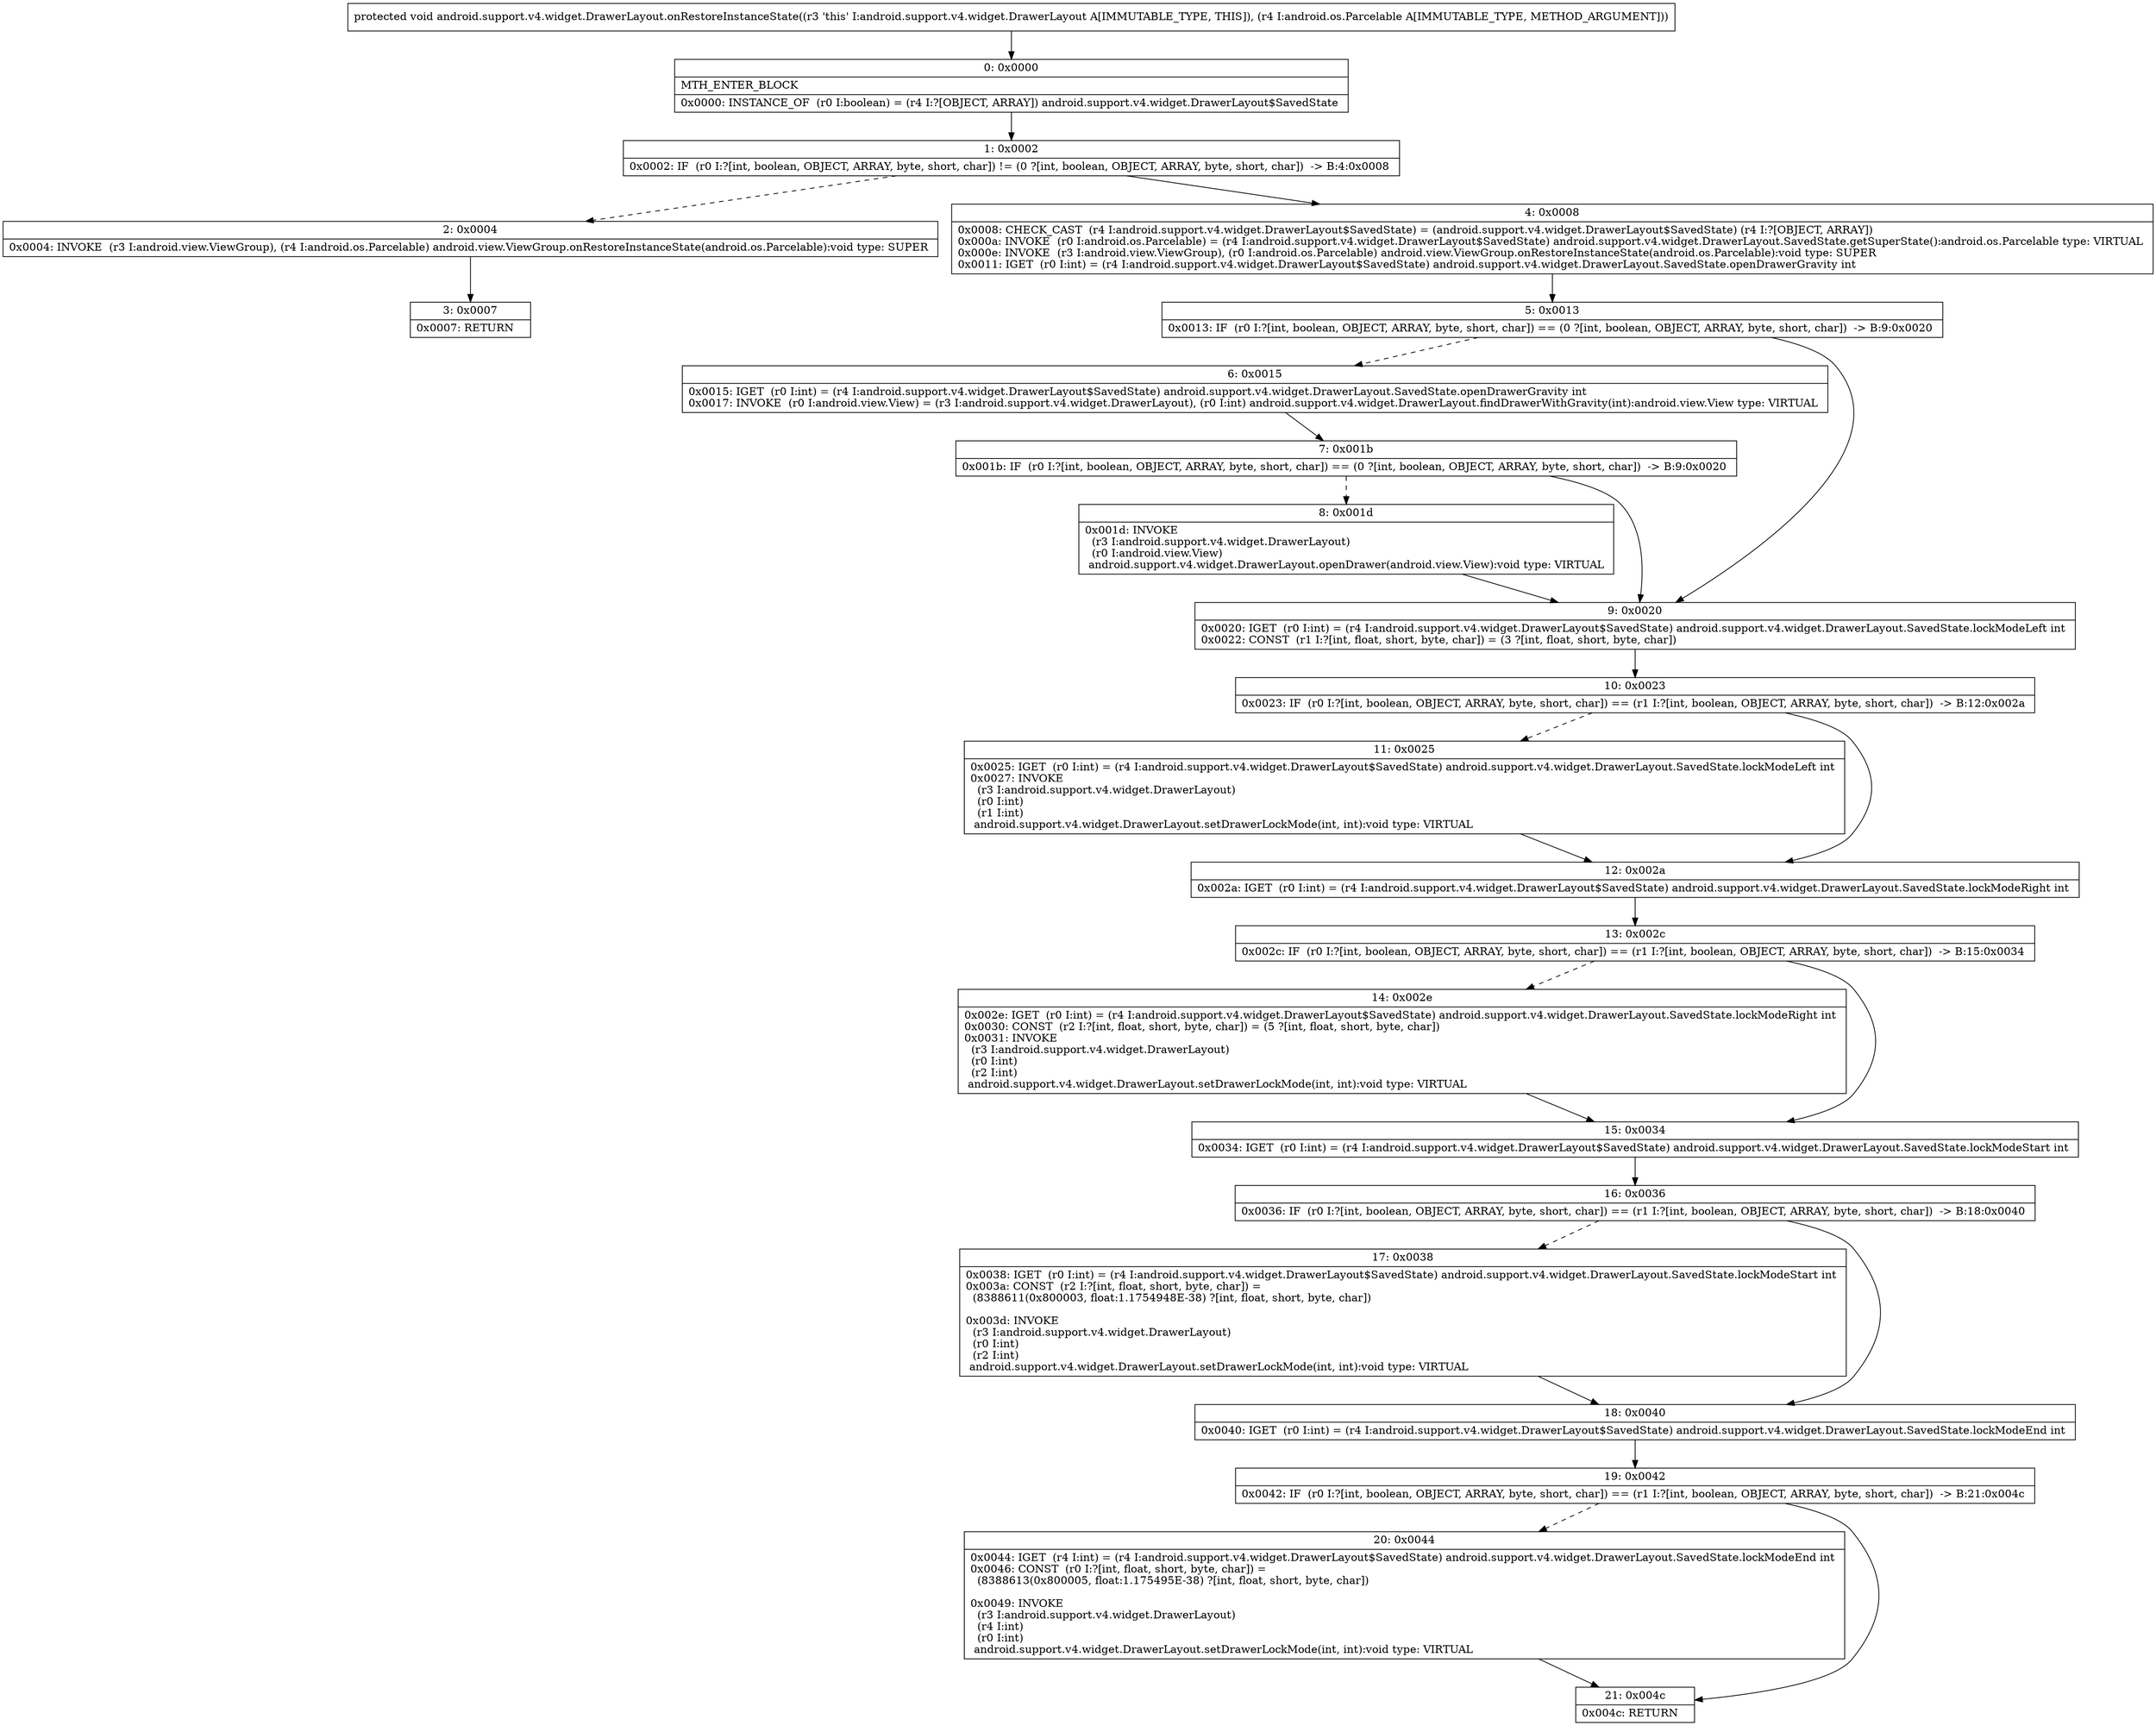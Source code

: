 digraph "CFG forandroid.support.v4.widget.DrawerLayout.onRestoreInstanceState(Landroid\/os\/Parcelable;)V" {
Node_0 [shape=record,label="{0\:\ 0x0000|MTH_ENTER_BLOCK\l|0x0000: INSTANCE_OF  (r0 I:boolean) = (r4 I:?[OBJECT, ARRAY]) android.support.v4.widget.DrawerLayout$SavedState \l}"];
Node_1 [shape=record,label="{1\:\ 0x0002|0x0002: IF  (r0 I:?[int, boolean, OBJECT, ARRAY, byte, short, char]) != (0 ?[int, boolean, OBJECT, ARRAY, byte, short, char])  \-\> B:4:0x0008 \l}"];
Node_2 [shape=record,label="{2\:\ 0x0004|0x0004: INVOKE  (r3 I:android.view.ViewGroup), (r4 I:android.os.Parcelable) android.view.ViewGroup.onRestoreInstanceState(android.os.Parcelable):void type: SUPER \l}"];
Node_3 [shape=record,label="{3\:\ 0x0007|0x0007: RETURN   \l}"];
Node_4 [shape=record,label="{4\:\ 0x0008|0x0008: CHECK_CAST  (r4 I:android.support.v4.widget.DrawerLayout$SavedState) = (android.support.v4.widget.DrawerLayout$SavedState) (r4 I:?[OBJECT, ARRAY]) \l0x000a: INVOKE  (r0 I:android.os.Parcelable) = (r4 I:android.support.v4.widget.DrawerLayout$SavedState) android.support.v4.widget.DrawerLayout.SavedState.getSuperState():android.os.Parcelable type: VIRTUAL \l0x000e: INVOKE  (r3 I:android.view.ViewGroup), (r0 I:android.os.Parcelable) android.view.ViewGroup.onRestoreInstanceState(android.os.Parcelable):void type: SUPER \l0x0011: IGET  (r0 I:int) = (r4 I:android.support.v4.widget.DrawerLayout$SavedState) android.support.v4.widget.DrawerLayout.SavedState.openDrawerGravity int \l}"];
Node_5 [shape=record,label="{5\:\ 0x0013|0x0013: IF  (r0 I:?[int, boolean, OBJECT, ARRAY, byte, short, char]) == (0 ?[int, boolean, OBJECT, ARRAY, byte, short, char])  \-\> B:9:0x0020 \l}"];
Node_6 [shape=record,label="{6\:\ 0x0015|0x0015: IGET  (r0 I:int) = (r4 I:android.support.v4.widget.DrawerLayout$SavedState) android.support.v4.widget.DrawerLayout.SavedState.openDrawerGravity int \l0x0017: INVOKE  (r0 I:android.view.View) = (r3 I:android.support.v4.widget.DrawerLayout), (r0 I:int) android.support.v4.widget.DrawerLayout.findDrawerWithGravity(int):android.view.View type: VIRTUAL \l}"];
Node_7 [shape=record,label="{7\:\ 0x001b|0x001b: IF  (r0 I:?[int, boolean, OBJECT, ARRAY, byte, short, char]) == (0 ?[int, boolean, OBJECT, ARRAY, byte, short, char])  \-\> B:9:0x0020 \l}"];
Node_8 [shape=record,label="{8\:\ 0x001d|0x001d: INVOKE  \l  (r3 I:android.support.v4.widget.DrawerLayout)\l  (r0 I:android.view.View)\l android.support.v4.widget.DrawerLayout.openDrawer(android.view.View):void type: VIRTUAL \l}"];
Node_9 [shape=record,label="{9\:\ 0x0020|0x0020: IGET  (r0 I:int) = (r4 I:android.support.v4.widget.DrawerLayout$SavedState) android.support.v4.widget.DrawerLayout.SavedState.lockModeLeft int \l0x0022: CONST  (r1 I:?[int, float, short, byte, char]) = (3 ?[int, float, short, byte, char]) \l}"];
Node_10 [shape=record,label="{10\:\ 0x0023|0x0023: IF  (r0 I:?[int, boolean, OBJECT, ARRAY, byte, short, char]) == (r1 I:?[int, boolean, OBJECT, ARRAY, byte, short, char])  \-\> B:12:0x002a \l}"];
Node_11 [shape=record,label="{11\:\ 0x0025|0x0025: IGET  (r0 I:int) = (r4 I:android.support.v4.widget.DrawerLayout$SavedState) android.support.v4.widget.DrawerLayout.SavedState.lockModeLeft int \l0x0027: INVOKE  \l  (r3 I:android.support.v4.widget.DrawerLayout)\l  (r0 I:int)\l  (r1 I:int)\l android.support.v4.widget.DrawerLayout.setDrawerLockMode(int, int):void type: VIRTUAL \l}"];
Node_12 [shape=record,label="{12\:\ 0x002a|0x002a: IGET  (r0 I:int) = (r4 I:android.support.v4.widget.DrawerLayout$SavedState) android.support.v4.widget.DrawerLayout.SavedState.lockModeRight int \l}"];
Node_13 [shape=record,label="{13\:\ 0x002c|0x002c: IF  (r0 I:?[int, boolean, OBJECT, ARRAY, byte, short, char]) == (r1 I:?[int, boolean, OBJECT, ARRAY, byte, short, char])  \-\> B:15:0x0034 \l}"];
Node_14 [shape=record,label="{14\:\ 0x002e|0x002e: IGET  (r0 I:int) = (r4 I:android.support.v4.widget.DrawerLayout$SavedState) android.support.v4.widget.DrawerLayout.SavedState.lockModeRight int \l0x0030: CONST  (r2 I:?[int, float, short, byte, char]) = (5 ?[int, float, short, byte, char]) \l0x0031: INVOKE  \l  (r3 I:android.support.v4.widget.DrawerLayout)\l  (r0 I:int)\l  (r2 I:int)\l android.support.v4.widget.DrawerLayout.setDrawerLockMode(int, int):void type: VIRTUAL \l}"];
Node_15 [shape=record,label="{15\:\ 0x0034|0x0034: IGET  (r0 I:int) = (r4 I:android.support.v4.widget.DrawerLayout$SavedState) android.support.v4.widget.DrawerLayout.SavedState.lockModeStart int \l}"];
Node_16 [shape=record,label="{16\:\ 0x0036|0x0036: IF  (r0 I:?[int, boolean, OBJECT, ARRAY, byte, short, char]) == (r1 I:?[int, boolean, OBJECT, ARRAY, byte, short, char])  \-\> B:18:0x0040 \l}"];
Node_17 [shape=record,label="{17\:\ 0x0038|0x0038: IGET  (r0 I:int) = (r4 I:android.support.v4.widget.DrawerLayout$SavedState) android.support.v4.widget.DrawerLayout.SavedState.lockModeStart int \l0x003a: CONST  (r2 I:?[int, float, short, byte, char]) = \l  (8388611(0x800003, float:1.1754948E\-38) ?[int, float, short, byte, char])\l \l0x003d: INVOKE  \l  (r3 I:android.support.v4.widget.DrawerLayout)\l  (r0 I:int)\l  (r2 I:int)\l android.support.v4.widget.DrawerLayout.setDrawerLockMode(int, int):void type: VIRTUAL \l}"];
Node_18 [shape=record,label="{18\:\ 0x0040|0x0040: IGET  (r0 I:int) = (r4 I:android.support.v4.widget.DrawerLayout$SavedState) android.support.v4.widget.DrawerLayout.SavedState.lockModeEnd int \l}"];
Node_19 [shape=record,label="{19\:\ 0x0042|0x0042: IF  (r0 I:?[int, boolean, OBJECT, ARRAY, byte, short, char]) == (r1 I:?[int, boolean, OBJECT, ARRAY, byte, short, char])  \-\> B:21:0x004c \l}"];
Node_20 [shape=record,label="{20\:\ 0x0044|0x0044: IGET  (r4 I:int) = (r4 I:android.support.v4.widget.DrawerLayout$SavedState) android.support.v4.widget.DrawerLayout.SavedState.lockModeEnd int \l0x0046: CONST  (r0 I:?[int, float, short, byte, char]) = \l  (8388613(0x800005, float:1.175495E\-38) ?[int, float, short, byte, char])\l \l0x0049: INVOKE  \l  (r3 I:android.support.v4.widget.DrawerLayout)\l  (r4 I:int)\l  (r0 I:int)\l android.support.v4.widget.DrawerLayout.setDrawerLockMode(int, int):void type: VIRTUAL \l}"];
Node_21 [shape=record,label="{21\:\ 0x004c|0x004c: RETURN   \l}"];
MethodNode[shape=record,label="{protected void android.support.v4.widget.DrawerLayout.onRestoreInstanceState((r3 'this' I:android.support.v4.widget.DrawerLayout A[IMMUTABLE_TYPE, THIS]), (r4 I:android.os.Parcelable A[IMMUTABLE_TYPE, METHOD_ARGUMENT])) }"];
MethodNode -> Node_0;
Node_0 -> Node_1;
Node_1 -> Node_2[style=dashed];
Node_1 -> Node_4;
Node_2 -> Node_3;
Node_4 -> Node_5;
Node_5 -> Node_6[style=dashed];
Node_5 -> Node_9;
Node_6 -> Node_7;
Node_7 -> Node_8[style=dashed];
Node_7 -> Node_9;
Node_8 -> Node_9;
Node_9 -> Node_10;
Node_10 -> Node_11[style=dashed];
Node_10 -> Node_12;
Node_11 -> Node_12;
Node_12 -> Node_13;
Node_13 -> Node_14[style=dashed];
Node_13 -> Node_15;
Node_14 -> Node_15;
Node_15 -> Node_16;
Node_16 -> Node_17[style=dashed];
Node_16 -> Node_18;
Node_17 -> Node_18;
Node_18 -> Node_19;
Node_19 -> Node_20[style=dashed];
Node_19 -> Node_21;
Node_20 -> Node_21;
}

